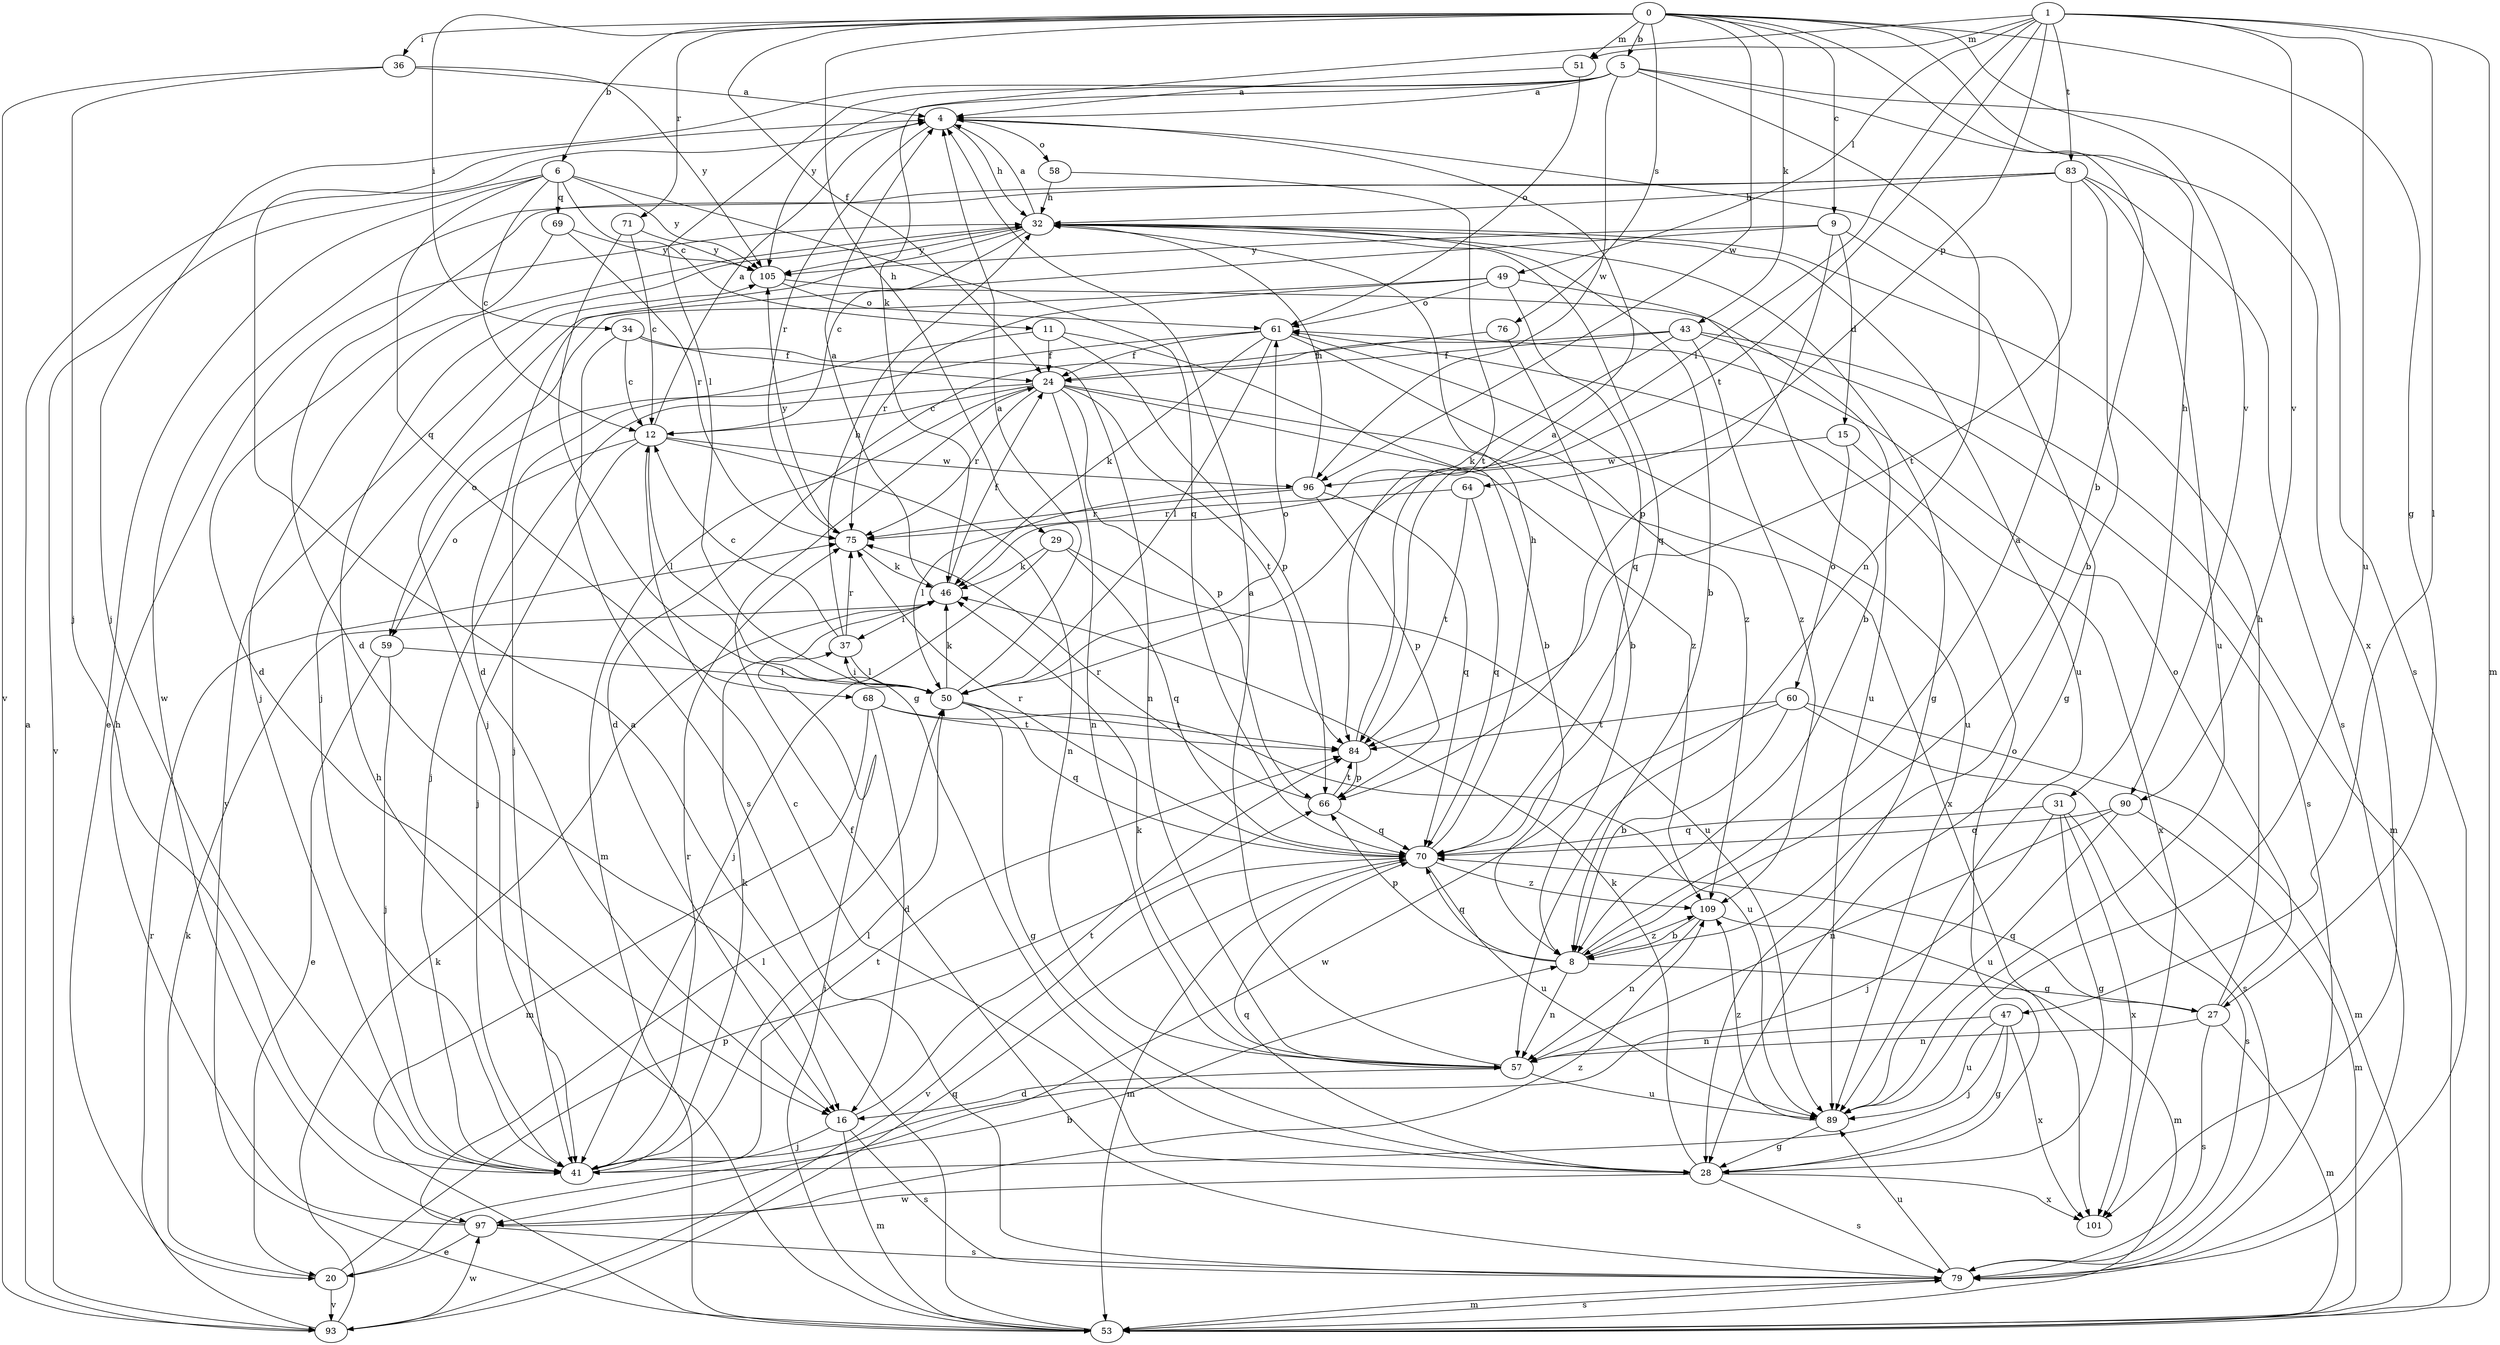 strict digraph  {
0;
1;
4;
5;
6;
8;
9;
11;
12;
15;
16;
20;
24;
27;
28;
29;
31;
32;
34;
36;
37;
41;
43;
46;
47;
49;
50;
51;
53;
57;
58;
59;
60;
61;
64;
66;
68;
69;
70;
71;
75;
76;
79;
83;
84;
89;
90;
93;
96;
97;
101;
105;
109;
0 -> 5  [label=b];
0 -> 6  [label=b];
0 -> 8  [label=b];
0 -> 9  [label=c];
0 -> 24  [label=f];
0 -> 27  [label=g];
0 -> 29  [label=h];
0 -> 31  [label=h];
0 -> 34  [label=i];
0 -> 36  [label=i];
0 -> 43  [label=k];
0 -> 51  [label=m];
0 -> 71  [label=r];
0 -> 76  [label=s];
0 -> 90  [label=v];
0 -> 96  [label=w];
1 -> 46  [label=k];
1 -> 47  [label=l];
1 -> 49  [label=l];
1 -> 50  [label=l];
1 -> 51  [label=m];
1 -> 53  [label=m];
1 -> 64  [label=p];
1 -> 83  [label=t];
1 -> 84  [label=t];
1 -> 89  [label=u];
1 -> 90  [label=v];
4 -> 32  [label=h];
4 -> 58  [label=o];
4 -> 75  [label=r];
5 -> 4  [label=a];
5 -> 41  [label=j];
5 -> 50  [label=l];
5 -> 57  [label=n];
5 -> 79  [label=s];
5 -> 96  [label=w];
5 -> 101  [label=x];
5 -> 105  [label=y];
6 -> 11  [label=c];
6 -> 12  [label=c];
6 -> 20  [label=e];
6 -> 68  [label=q];
6 -> 69  [label=q];
6 -> 70  [label=q];
6 -> 93  [label=v];
6 -> 105  [label=y];
8 -> 4  [label=a];
8 -> 27  [label=g];
8 -> 57  [label=n];
8 -> 66  [label=p];
8 -> 70  [label=q];
8 -> 109  [label=z];
9 -> 15  [label=d];
9 -> 28  [label=g];
9 -> 41  [label=j];
9 -> 66  [label=p];
9 -> 105  [label=y];
11 -> 8  [label=b];
11 -> 24  [label=f];
11 -> 59  [label=o];
11 -> 66  [label=p];
12 -> 4  [label=a];
12 -> 41  [label=j];
12 -> 50  [label=l];
12 -> 57  [label=n];
12 -> 59  [label=o];
12 -> 96  [label=w];
15 -> 60  [label=o];
15 -> 96  [label=w];
15 -> 101  [label=x];
16 -> 41  [label=j];
16 -> 53  [label=m];
16 -> 79  [label=s];
16 -> 84  [label=t];
20 -> 8  [label=b];
20 -> 46  [label=k];
20 -> 66  [label=p];
20 -> 93  [label=v];
24 -> 12  [label=c];
24 -> 41  [label=j];
24 -> 53  [label=m];
24 -> 57  [label=n];
24 -> 66  [label=p];
24 -> 75  [label=r];
24 -> 84  [label=t];
24 -> 101  [label=x];
24 -> 109  [label=z];
27 -> 32  [label=h];
27 -> 53  [label=m];
27 -> 57  [label=n];
27 -> 61  [label=o];
27 -> 70  [label=q];
27 -> 79  [label=s];
28 -> 12  [label=c];
28 -> 46  [label=k];
28 -> 61  [label=o];
28 -> 70  [label=q];
28 -> 79  [label=s];
28 -> 97  [label=w];
28 -> 101  [label=x];
29 -> 41  [label=j];
29 -> 46  [label=k];
29 -> 70  [label=q];
29 -> 89  [label=u];
31 -> 28  [label=g];
31 -> 41  [label=j];
31 -> 70  [label=q];
31 -> 79  [label=s];
31 -> 101  [label=x];
32 -> 4  [label=a];
32 -> 8  [label=b];
32 -> 12  [label=c];
32 -> 16  [label=d];
32 -> 28  [label=g];
32 -> 41  [label=j];
32 -> 70  [label=q];
32 -> 89  [label=u];
32 -> 105  [label=y];
34 -> 12  [label=c];
34 -> 24  [label=f];
34 -> 57  [label=n];
34 -> 79  [label=s];
36 -> 4  [label=a];
36 -> 41  [label=j];
36 -> 93  [label=v];
36 -> 105  [label=y];
37 -> 12  [label=c];
37 -> 32  [label=h];
37 -> 50  [label=l];
37 -> 75  [label=r];
41 -> 46  [label=k];
41 -> 50  [label=l];
41 -> 75  [label=r];
41 -> 84  [label=t];
43 -> 16  [label=d];
43 -> 24  [label=f];
43 -> 46  [label=k];
43 -> 53  [label=m];
43 -> 79  [label=s];
43 -> 109  [label=z];
46 -> 4  [label=a];
46 -> 24  [label=f];
46 -> 37  [label=i];
47 -> 28  [label=g];
47 -> 41  [label=j];
47 -> 57  [label=n];
47 -> 89  [label=u];
47 -> 101  [label=x];
49 -> 8  [label=b];
49 -> 41  [label=j];
49 -> 61  [label=o];
49 -> 70  [label=q];
49 -> 75  [label=r];
50 -> 4  [label=a];
50 -> 28  [label=g];
50 -> 37  [label=i];
50 -> 46  [label=k];
50 -> 61  [label=o];
50 -> 70  [label=q];
50 -> 84  [label=t];
51 -> 4  [label=a];
51 -> 61  [label=o];
53 -> 4  [label=a];
53 -> 32  [label=h];
53 -> 37  [label=i];
53 -> 79  [label=s];
53 -> 105  [label=y];
57 -> 4  [label=a];
57 -> 16  [label=d];
57 -> 46  [label=k];
57 -> 89  [label=u];
58 -> 32  [label=h];
58 -> 84  [label=t];
59 -> 20  [label=e];
59 -> 41  [label=j];
59 -> 50  [label=l];
60 -> 8  [label=b];
60 -> 53  [label=m];
60 -> 79  [label=s];
60 -> 84  [label=t];
60 -> 97  [label=w];
61 -> 24  [label=f];
61 -> 41  [label=j];
61 -> 46  [label=k];
61 -> 50  [label=l];
61 -> 89  [label=u];
61 -> 109  [label=z];
64 -> 70  [label=q];
64 -> 75  [label=r];
64 -> 84  [label=t];
66 -> 70  [label=q];
66 -> 75  [label=r];
66 -> 84  [label=t];
68 -> 16  [label=d];
68 -> 53  [label=m];
68 -> 84  [label=t];
68 -> 89  [label=u];
69 -> 16  [label=d];
69 -> 75  [label=r];
69 -> 105  [label=y];
70 -> 32  [label=h];
70 -> 53  [label=m];
70 -> 75  [label=r];
70 -> 89  [label=u];
70 -> 93  [label=v];
70 -> 109  [label=z];
71 -> 12  [label=c];
71 -> 28  [label=g];
71 -> 105  [label=y];
75 -> 46  [label=k];
75 -> 105  [label=y];
76 -> 8  [label=b];
76 -> 24  [label=f];
79 -> 24  [label=f];
79 -> 53  [label=m];
79 -> 89  [label=u];
83 -> 8  [label=b];
83 -> 16  [label=d];
83 -> 32  [label=h];
83 -> 79  [label=s];
83 -> 84  [label=t];
83 -> 89  [label=u];
83 -> 97  [label=w];
84 -> 4  [label=a];
84 -> 66  [label=p];
89 -> 28  [label=g];
89 -> 109  [label=z];
90 -> 53  [label=m];
90 -> 57  [label=n];
90 -> 70  [label=q];
90 -> 89  [label=u];
93 -> 4  [label=a];
93 -> 46  [label=k];
93 -> 70  [label=q];
93 -> 75  [label=r];
93 -> 97  [label=w];
96 -> 32  [label=h];
96 -> 50  [label=l];
96 -> 66  [label=p];
96 -> 70  [label=q];
96 -> 75  [label=r];
97 -> 20  [label=e];
97 -> 32  [label=h];
97 -> 50  [label=l];
97 -> 79  [label=s];
97 -> 109  [label=z];
105 -> 61  [label=o];
105 -> 89  [label=u];
109 -> 8  [label=b];
109 -> 53  [label=m];
109 -> 57  [label=n];
}
